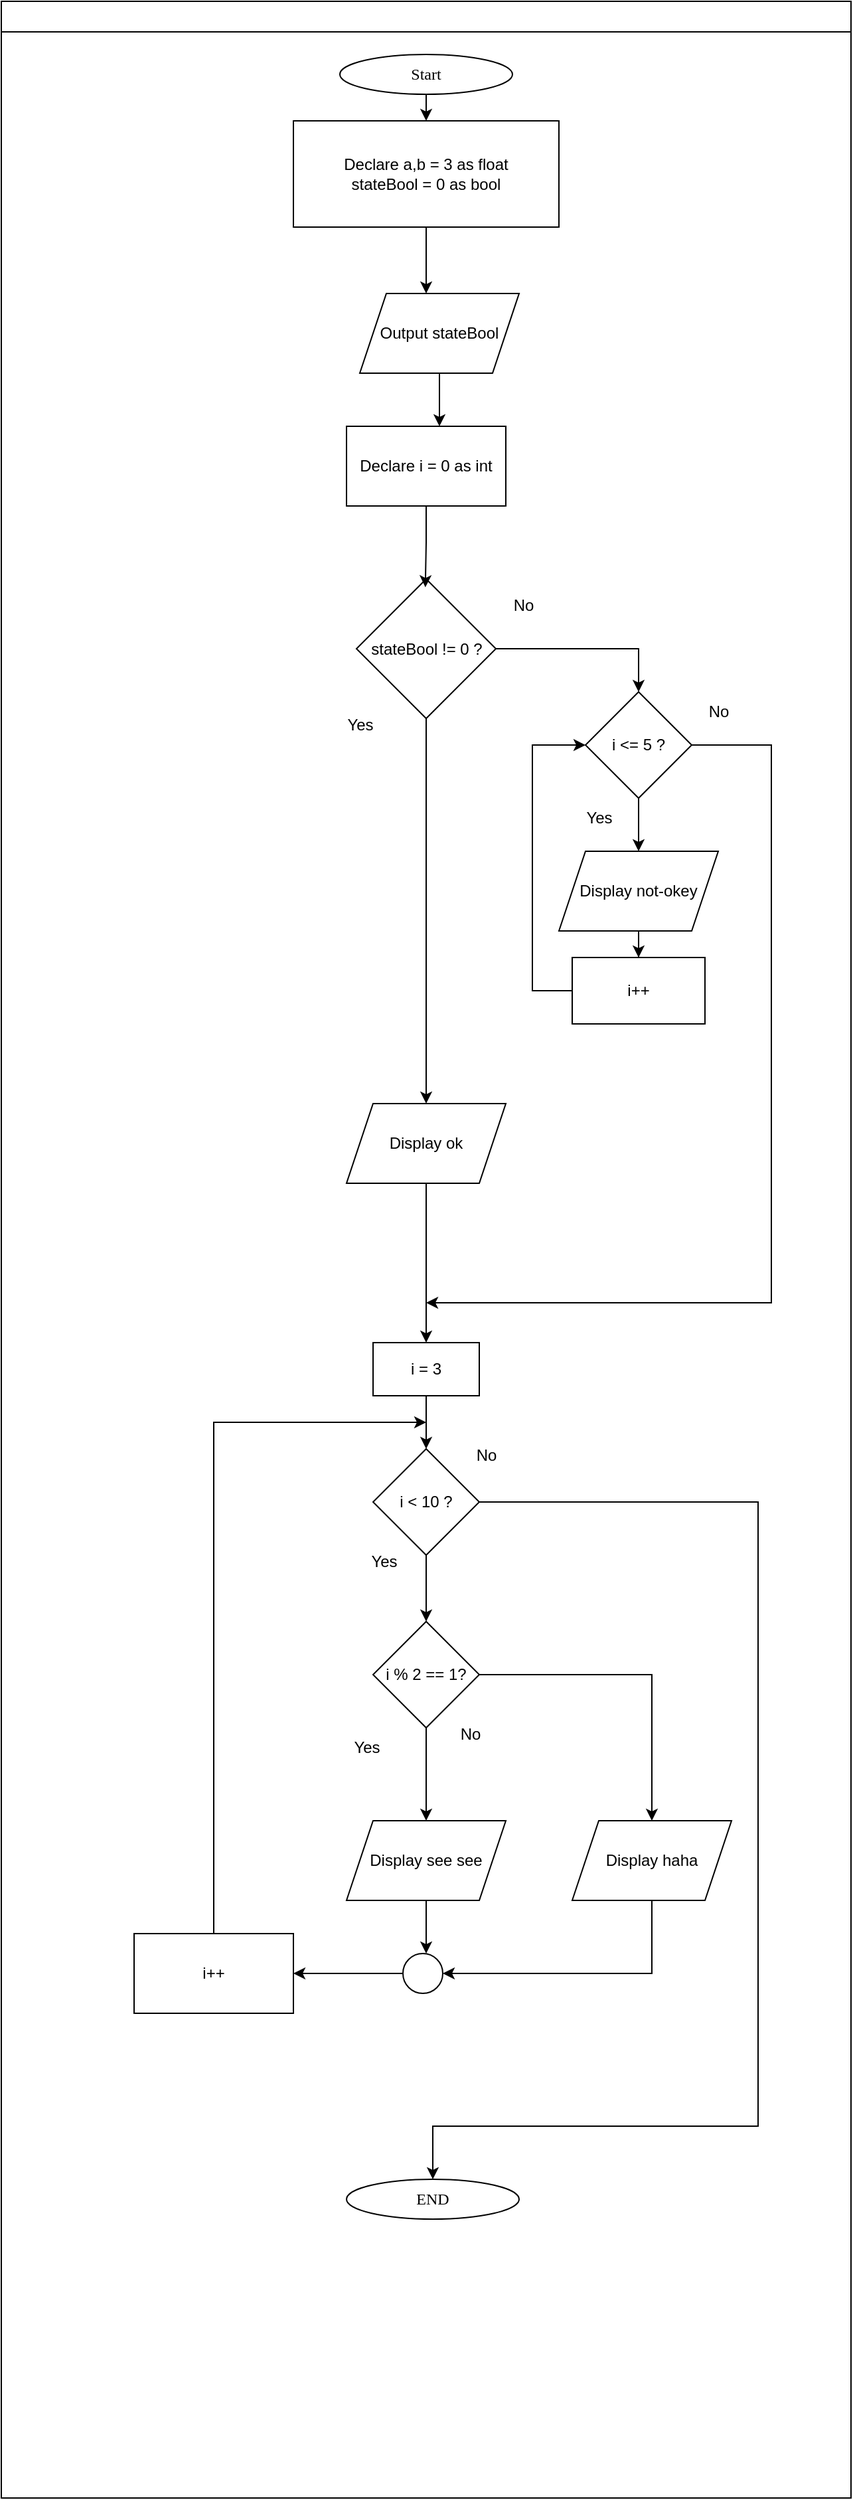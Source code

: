 <mxfile version="24.9.3">
  <diagram id="C5RBs43oDa-KdzZeNtuy" name="Page-1">
    <mxGraphModel dx="1286" dy="289" grid="1" gridSize="10" guides="1" tooltips="1" connect="1" arrows="1" fold="1" page="1" pageScale="1" pageWidth="827" pageHeight="1169" math="0" shadow="0">
      <root>
        <mxCell id="WIyWlLk6GJQsqaUBKTNV-0" />
        <mxCell id="WIyWlLk6GJQsqaUBKTNV-1" parent="WIyWlLk6GJQsqaUBKTNV-0" />
        <mxCell id="mvioNwK95yMqdUQ73LqQ-36" value="" style="swimlane;fontFamily=Sarabun;fontSource=https%3A%2F%2Ffonts.googleapis.com%2Fcss%3Ffamily%3DSarabun;" parent="WIyWlLk6GJQsqaUBKTNV-1" vertex="1">
          <mxGeometry x="-750" y="150" width="640" height="1880" as="geometry" />
        </mxCell>
        <mxCell id="odivkgViXzAMps3ibcoz-31" style="edgeStyle=orthogonalEdgeStyle;rounded=0;orthogonalLoop=1;jettySize=auto;html=1;" parent="mvioNwK95yMqdUQ73LqQ-36" source="mvioNwK95yMqdUQ73LqQ-35" edge="1">
          <mxGeometry relative="1" as="geometry">
            <mxPoint x="320" y="90" as="targetPoint" />
          </mxGeometry>
        </mxCell>
        <mxCell id="mvioNwK95yMqdUQ73LqQ-35" value="&lt;font data-font-src=&quot;https://fonts.googleapis.com/css?family=Sarabun&quot; face=&quot;Sarabun&quot;&gt;Start&lt;/font&gt;" style="ellipse;whiteSpace=wrap;html=1;" parent="mvioNwK95yMqdUQ73LqQ-36" vertex="1">
          <mxGeometry x="255" y="40" width="130" height="30" as="geometry" />
        </mxCell>
        <mxCell id="VyoCBCsUm_KQrQsKA4gM-1" style="edgeStyle=orthogonalEdgeStyle;rounded=0;orthogonalLoop=1;jettySize=auto;html=1;" edge="1" parent="mvioNwK95yMqdUQ73LqQ-36" source="VyoCBCsUm_KQrQsKA4gM-0">
          <mxGeometry relative="1" as="geometry">
            <mxPoint x="320" y="220" as="targetPoint" />
          </mxGeometry>
        </mxCell>
        <mxCell id="VyoCBCsUm_KQrQsKA4gM-0" value="Declare a,b = 3 as float&lt;div&gt;stateBool = 0 as bool&lt;/div&gt;" style="rounded=0;whiteSpace=wrap;html=1;" vertex="1" parent="mvioNwK95yMqdUQ73LqQ-36">
          <mxGeometry x="220" y="90" width="200" height="80" as="geometry" />
        </mxCell>
        <mxCell id="VyoCBCsUm_KQrQsKA4gM-3" value="Declare i = 0 as int" style="rounded=0;whiteSpace=wrap;html=1;" vertex="1" parent="mvioNwK95yMqdUQ73LqQ-36">
          <mxGeometry x="260" y="320" width="120" height="60" as="geometry" />
        </mxCell>
        <mxCell id="VyoCBCsUm_KQrQsKA4gM-14" style="edgeStyle=orthogonalEdgeStyle;rounded=0;orthogonalLoop=1;jettySize=auto;html=1;entryX=0.5;entryY=0;entryDx=0;entryDy=0;" edge="1" parent="mvioNwK95yMqdUQ73LqQ-36" source="VyoCBCsUm_KQrQsKA4gM-6" target="VyoCBCsUm_KQrQsKA4gM-12">
          <mxGeometry relative="1" as="geometry" />
        </mxCell>
        <mxCell id="VyoCBCsUm_KQrQsKA4gM-23" style="edgeStyle=orthogonalEdgeStyle;rounded=0;orthogonalLoop=1;jettySize=auto;html=1;" edge="1" parent="mvioNwK95yMqdUQ73LqQ-36" source="VyoCBCsUm_KQrQsKA4gM-6">
          <mxGeometry relative="1" as="geometry">
            <mxPoint x="320" y="830" as="targetPoint" />
          </mxGeometry>
        </mxCell>
        <mxCell id="VyoCBCsUm_KQrQsKA4gM-6" value="stateBool != 0 ?" style="rhombus;whiteSpace=wrap;html=1;" vertex="1" parent="mvioNwK95yMqdUQ73LqQ-36">
          <mxGeometry x="267.5" y="435" width="105" height="105" as="geometry" />
        </mxCell>
        <mxCell id="VyoCBCsUm_KQrQsKA4gM-8" value="Yes" style="text;html=1;align=center;verticalAlign=middle;resizable=0;points=[];autosize=1;strokeColor=none;fillColor=none;" vertex="1" parent="mvioNwK95yMqdUQ73LqQ-36">
          <mxGeometry x="250" y="530" width="40" height="30" as="geometry" />
        </mxCell>
        <mxCell id="VyoCBCsUm_KQrQsKA4gM-9" value="No" style="text;html=1;align=center;verticalAlign=middle;resizable=0;points=[];autosize=1;strokeColor=none;fillColor=none;" vertex="1" parent="mvioNwK95yMqdUQ73LqQ-36">
          <mxGeometry x="372.5" y="440" width="40" height="30" as="geometry" />
        </mxCell>
        <mxCell id="VyoCBCsUm_KQrQsKA4gM-10" style="edgeStyle=orthogonalEdgeStyle;rounded=0;orthogonalLoop=1;jettySize=auto;html=1;entryX=0.494;entryY=0.059;entryDx=0;entryDy=0;entryPerimeter=0;" edge="1" parent="mvioNwK95yMqdUQ73LqQ-36" source="VyoCBCsUm_KQrQsKA4gM-3" target="VyoCBCsUm_KQrQsKA4gM-6">
          <mxGeometry relative="1" as="geometry" />
        </mxCell>
        <mxCell id="VyoCBCsUm_KQrQsKA4gM-18" style="edgeStyle=orthogonalEdgeStyle;rounded=0;orthogonalLoop=1;jettySize=auto;html=1;entryX=0.5;entryY=0;entryDx=0;entryDy=0;" edge="1" parent="mvioNwK95yMqdUQ73LqQ-36" source="VyoCBCsUm_KQrQsKA4gM-12" target="VyoCBCsUm_KQrQsKA4gM-15">
          <mxGeometry relative="1" as="geometry" />
        </mxCell>
        <mxCell id="VyoCBCsUm_KQrQsKA4gM-25" style="edgeStyle=orthogonalEdgeStyle;rounded=0;orthogonalLoop=1;jettySize=auto;html=1;" edge="1" parent="mvioNwK95yMqdUQ73LqQ-36" source="VyoCBCsUm_KQrQsKA4gM-12">
          <mxGeometry relative="1" as="geometry">
            <mxPoint x="320" y="980" as="targetPoint" />
            <Array as="points">
              <mxPoint x="580" y="560" />
              <mxPoint x="580" y="980" />
            </Array>
          </mxGeometry>
        </mxCell>
        <mxCell id="VyoCBCsUm_KQrQsKA4gM-12" value="i &amp;lt;= 5 ?" style="rhombus;whiteSpace=wrap;html=1;" vertex="1" parent="mvioNwK95yMqdUQ73LqQ-36">
          <mxGeometry x="440" y="520" width="80" height="80" as="geometry" />
        </mxCell>
        <mxCell id="VyoCBCsUm_KQrQsKA4gM-26" style="edgeStyle=orthogonalEdgeStyle;rounded=0;orthogonalLoop=1;jettySize=auto;html=1;" edge="1" parent="mvioNwK95yMqdUQ73LqQ-36" source="VyoCBCsUm_KQrQsKA4gM-13">
          <mxGeometry relative="1" as="geometry">
            <mxPoint x="320" y="1010" as="targetPoint" />
          </mxGeometry>
        </mxCell>
        <mxCell id="VyoCBCsUm_KQrQsKA4gM-13" value="Display ok" style="shape=parallelogram;perimeter=parallelogramPerimeter;whiteSpace=wrap;html=1;fixedSize=1;" vertex="1" parent="mvioNwK95yMqdUQ73LqQ-36">
          <mxGeometry x="260" y="830" width="120" height="60" as="geometry" />
        </mxCell>
        <mxCell id="VyoCBCsUm_KQrQsKA4gM-22" style="edgeStyle=orthogonalEdgeStyle;rounded=0;orthogonalLoop=1;jettySize=auto;html=1;entryX=0.5;entryY=0;entryDx=0;entryDy=0;" edge="1" parent="mvioNwK95yMqdUQ73LqQ-36" source="VyoCBCsUm_KQrQsKA4gM-15" target="VyoCBCsUm_KQrQsKA4gM-16">
          <mxGeometry relative="1" as="geometry" />
        </mxCell>
        <mxCell id="VyoCBCsUm_KQrQsKA4gM-15" value="Display not-okey" style="shape=parallelogram;perimeter=parallelogramPerimeter;whiteSpace=wrap;html=1;fixedSize=1;" vertex="1" parent="mvioNwK95yMqdUQ73LqQ-36">
          <mxGeometry x="420" y="640" width="120" height="60" as="geometry" />
        </mxCell>
        <mxCell id="VyoCBCsUm_KQrQsKA4gM-21" style="edgeStyle=orthogonalEdgeStyle;rounded=0;orthogonalLoop=1;jettySize=auto;html=1;entryX=0;entryY=0.5;entryDx=0;entryDy=0;" edge="1" parent="mvioNwK95yMqdUQ73LqQ-36" source="VyoCBCsUm_KQrQsKA4gM-16" target="VyoCBCsUm_KQrQsKA4gM-12">
          <mxGeometry relative="1" as="geometry">
            <Array as="points">
              <mxPoint x="400" y="745" />
              <mxPoint x="400" y="560" />
            </Array>
          </mxGeometry>
        </mxCell>
        <mxCell id="VyoCBCsUm_KQrQsKA4gM-16" value="i++" style="rounded=0;whiteSpace=wrap;html=1;" vertex="1" parent="mvioNwK95yMqdUQ73LqQ-36">
          <mxGeometry x="430" y="720" width="100" height="50" as="geometry" />
        </mxCell>
        <mxCell id="VyoCBCsUm_KQrQsKA4gM-33" style="edgeStyle=orthogonalEdgeStyle;rounded=0;orthogonalLoop=1;jettySize=auto;html=1;entryX=0.5;entryY=0;entryDx=0;entryDy=0;" edge="1" parent="mvioNwK95yMqdUQ73LqQ-36" source="VyoCBCsUm_KQrQsKA4gM-27" target="VyoCBCsUm_KQrQsKA4gM-32">
          <mxGeometry relative="1" as="geometry" />
        </mxCell>
        <mxCell id="VyoCBCsUm_KQrQsKA4gM-55" style="edgeStyle=orthogonalEdgeStyle;rounded=0;orthogonalLoop=1;jettySize=auto;html=1;entryX=0.5;entryY=0;entryDx=0;entryDy=0;" edge="1" parent="mvioNwK95yMqdUQ73LqQ-36" source="VyoCBCsUm_KQrQsKA4gM-27" target="VyoCBCsUm_KQrQsKA4gM-56">
          <mxGeometry relative="1" as="geometry">
            <mxPoint x="320" y="1600" as="targetPoint" />
            <Array as="points">
              <mxPoint x="570" y="1130" />
              <mxPoint x="570" y="1600" />
              <mxPoint x="325" y="1600" />
            </Array>
          </mxGeometry>
        </mxCell>
        <mxCell id="VyoCBCsUm_KQrQsKA4gM-27" value="i &amp;lt; 10 ?" style="rhombus;whiteSpace=wrap;html=1;" vertex="1" parent="mvioNwK95yMqdUQ73LqQ-36">
          <mxGeometry x="280" y="1090" width="80" height="80" as="geometry" />
        </mxCell>
        <mxCell id="VyoCBCsUm_KQrQsKA4gM-29" style="edgeStyle=orthogonalEdgeStyle;rounded=0;orthogonalLoop=1;jettySize=auto;html=1;entryX=0.5;entryY=0;entryDx=0;entryDy=0;" edge="1" parent="mvioNwK95yMqdUQ73LqQ-36" source="VyoCBCsUm_KQrQsKA4gM-28" target="VyoCBCsUm_KQrQsKA4gM-27">
          <mxGeometry relative="1" as="geometry" />
        </mxCell>
        <mxCell id="VyoCBCsUm_KQrQsKA4gM-28" value="i = 3" style="rounded=0;whiteSpace=wrap;html=1;" vertex="1" parent="mvioNwK95yMqdUQ73LqQ-36">
          <mxGeometry x="280" y="1010" width="80" height="40" as="geometry" />
        </mxCell>
        <mxCell id="VyoCBCsUm_KQrQsKA4gM-30" value="Yes" style="text;html=1;align=center;verticalAlign=middle;resizable=0;points=[];autosize=1;strokeColor=none;fillColor=none;" vertex="1" parent="mvioNwK95yMqdUQ73LqQ-36">
          <mxGeometry x="430" y="600" width="40" height="30" as="geometry" />
        </mxCell>
        <mxCell id="VyoCBCsUm_KQrQsKA4gM-31" value="No" style="text;html=1;align=center;verticalAlign=middle;resizable=0;points=[];autosize=1;strokeColor=none;fillColor=none;" vertex="1" parent="mvioNwK95yMqdUQ73LqQ-36">
          <mxGeometry x="520" y="520" width="40" height="30" as="geometry" />
        </mxCell>
        <mxCell id="VyoCBCsUm_KQrQsKA4gM-34" style="edgeStyle=orthogonalEdgeStyle;rounded=0;orthogonalLoop=1;jettySize=auto;html=1;" edge="1" parent="mvioNwK95yMqdUQ73LqQ-36" source="VyoCBCsUm_KQrQsKA4gM-32">
          <mxGeometry relative="1" as="geometry">
            <mxPoint x="320" y="1370" as="targetPoint" />
          </mxGeometry>
        </mxCell>
        <mxCell id="VyoCBCsUm_KQrQsKA4gM-40" style="edgeStyle=orthogonalEdgeStyle;rounded=0;orthogonalLoop=1;jettySize=auto;html=1;entryX=0.5;entryY=0;entryDx=0;entryDy=0;" edge="1" parent="mvioNwK95yMqdUQ73LqQ-36" source="VyoCBCsUm_KQrQsKA4gM-32" target="VyoCBCsUm_KQrQsKA4gM-41">
          <mxGeometry relative="1" as="geometry">
            <mxPoint x="490" y="1340" as="targetPoint" />
          </mxGeometry>
        </mxCell>
        <mxCell id="VyoCBCsUm_KQrQsKA4gM-32" value="i % 2 == 1?" style="rhombus;whiteSpace=wrap;html=1;" vertex="1" parent="mvioNwK95yMqdUQ73LqQ-36">
          <mxGeometry x="280" y="1220" width="80" height="80" as="geometry" />
        </mxCell>
        <mxCell id="VyoCBCsUm_KQrQsKA4gM-46" style="edgeStyle=orthogonalEdgeStyle;rounded=0;orthogonalLoop=1;jettySize=auto;html=1;" edge="1" parent="mvioNwK95yMqdUQ73LqQ-36" source="VyoCBCsUm_KQrQsKA4gM-35">
          <mxGeometry relative="1" as="geometry">
            <mxPoint x="320" y="1470" as="targetPoint" />
          </mxGeometry>
        </mxCell>
        <mxCell id="VyoCBCsUm_KQrQsKA4gM-35" value="Display see see" style="shape=parallelogram;perimeter=parallelogramPerimeter;whiteSpace=wrap;html=1;fixedSize=1;" vertex="1" parent="mvioNwK95yMqdUQ73LqQ-36">
          <mxGeometry x="260" y="1370" width="120" height="60" as="geometry" />
        </mxCell>
        <mxCell id="VyoCBCsUm_KQrQsKA4gM-36" value="Yes" style="text;html=1;align=center;verticalAlign=middle;resizable=0;points=[];autosize=1;strokeColor=none;fillColor=none;" vertex="1" parent="mvioNwK95yMqdUQ73LqQ-36">
          <mxGeometry x="267.5" y="1160" width="40" height="30" as="geometry" />
        </mxCell>
        <mxCell id="VyoCBCsUm_KQrQsKA4gM-37" value="No" style="text;html=1;align=center;verticalAlign=middle;resizable=0;points=[];autosize=1;strokeColor=none;fillColor=none;" vertex="1" parent="mvioNwK95yMqdUQ73LqQ-36">
          <mxGeometry x="345" y="1080" width="40" height="30" as="geometry" />
        </mxCell>
        <mxCell id="VyoCBCsUm_KQrQsKA4gM-38" value="Yes" style="text;html=1;align=center;verticalAlign=middle;resizable=0;points=[];autosize=1;strokeColor=none;fillColor=none;" vertex="1" parent="mvioNwK95yMqdUQ73LqQ-36">
          <mxGeometry x="255" y="1300" width="40" height="30" as="geometry" />
        </mxCell>
        <mxCell id="VyoCBCsUm_KQrQsKA4gM-39" value="No" style="text;html=1;align=center;verticalAlign=middle;resizable=0;points=[];autosize=1;strokeColor=none;fillColor=none;" vertex="1" parent="mvioNwK95yMqdUQ73LqQ-36">
          <mxGeometry x="332.5" y="1290" width="40" height="30" as="geometry" />
        </mxCell>
        <mxCell id="VyoCBCsUm_KQrQsKA4gM-47" style="edgeStyle=orthogonalEdgeStyle;rounded=0;orthogonalLoop=1;jettySize=auto;html=1;entryX=1;entryY=0.5;entryDx=0;entryDy=0;" edge="1" parent="mvioNwK95yMqdUQ73LqQ-36" source="VyoCBCsUm_KQrQsKA4gM-41" target="VyoCBCsUm_KQrQsKA4gM-45">
          <mxGeometry relative="1" as="geometry">
            <Array as="points">
              <mxPoint x="490" y="1485" />
            </Array>
          </mxGeometry>
        </mxCell>
        <mxCell id="VyoCBCsUm_KQrQsKA4gM-41" value="Display haha" style="shape=parallelogram;perimeter=parallelogramPerimeter;whiteSpace=wrap;html=1;fixedSize=1;" vertex="1" parent="mvioNwK95yMqdUQ73LqQ-36">
          <mxGeometry x="430" y="1370" width="120" height="60" as="geometry" />
        </mxCell>
        <mxCell id="VyoCBCsUm_KQrQsKA4gM-53" style="edgeStyle=orthogonalEdgeStyle;rounded=0;orthogonalLoop=1;jettySize=auto;html=1;" edge="1" parent="mvioNwK95yMqdUQ73LqQ-36" source="VyoCBCsUm_KQrQsKA4gM-42">
          <mxGeometry relative="1" as="geometry">
            <mxPoint x="320" y="1070" as="targetPoint" />
            <Array as="points">
              <mxPoint x="160" y="1070" />
            </Array>
          </mxGeometry>
        </mxCell>
        <mxCell id="VyoCBCsUm_KQrQsKA4gM-42" value="i++" style="rounded=0;whiteSpace=wrap;html=1;" vertex="1" parent="mvioNwK95yMqdUQ73LqQ-36">
          <mxGeometry x="100" y="1455" width="120" height="60" as="geometry" />
        </mxCell>
        <mxCell id="VyoCBCsUm_KQrQsKA4gM-51" style="edgeStyle=orthogonalEdgeStyle;rounded=0;orthogonalLoop=1;jettySize=auto;html=1;entryX=1;entryY=0.5;entryDx=0;entryDy=0;" edge="1" parent="mvioNwK95yMqdUQ73LqQ-36" source="VyoCBCsUm_KQrQsKA4gM-45" target="VyoCBCsUm_KQrQsKA4gM-42">
          <mxGeometry relative="1" as="geometry" />
        </mxCell>
        <mxCell id="VyoCBCsUm_KQrQsKA4gM-45" value="" style="ellipse;whiteSpace=wrap;html=1;aspect=fixed;" vertex="1" parent="mvioNwK95yMqdUQ73LqQ-36">
          <mxGeometry x="302.5" y="1470" width="30" height="30" as="geometry" />
        </mxCell>
        <mxCell id="VyoCBCsUm_KQrQsKA4gM-56" value="&lt;font data-font-src=&quot;https://fonts.googleapis.com/css?family=Sarabun&quot; face=&quot;Sarabun&quot;&gt;END&lt;/font&gt;" style="ellipse;whiteSpace=wrap;html=1;" vertex="1" parent="mvioNwK95yMqdUQ73LqQ-36">
          <mxGeometry x="260" y="1640" width="130" height="30" as="geometry" />
        </mxCell>
        <mxCell id="VyoCBCsUm_KQrQsKA4gM-5" style="edgeStyle=orthogonalEdgeStyle;rounded=0;orthogonalLoop=1;jettySize=auto;html=1;" edge="1" parent="WIyWlLk6GJQsqaUBKTNV-1" source="VyoCBCsUm_KQrQsKA4gM-2">
          <mxGeometry relative="1" as="geometry">
            <mxPoint x="-420" y="470" as="targetPoint" />
          </mxGeometry>
        </mxCell>
        <mxCell id="VyoCBCsUm_KQrQsKA4gM-2" value="Output stateBool" style="shape=parallelogram;perimeter=parallelogramPerimeter;whiteSpace=wrap;html=1;fixedSize=1;" vertex="1" parent="WIyWlLk6GJQsqaUBKTNV-1">
          <mxGeometry x="-480" y="370" width="120" height="60" as="geometry" />
        </mxCell>
      </root>
    </mxGraphModel>
  </diagram>
</mxfile>
